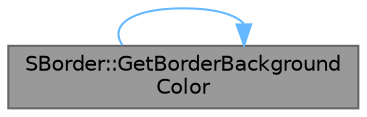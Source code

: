 digraph "SBorder::GetBorderBackgroundColor"
{
 // INTERACTIVE_SVG=YES
 // LATEX_PDF_SIZE
  bgcolor="transparent";
  edge [fontname=Helvetica,fontsize=10,labelfontname=Helvetica,labelfontsize=10];
  node [fontname=Helvetica,fontsize=10,shape=box,height=0.2,width=0.4];
  rankdir="LR";
  Node1 [id="Node000001",label="SBorder::GetBorderBackground\lColor",height=0.2,width=0.4,color="gray40", fillcolor="grey60", style="filled", fontcolor="black",tooltip="Gets the color and opacity of the background image of this border."];
  Node1 -> Node1 [id="edge1_Node000001_Node000001",color="steelblue1",style="solid",tooltip=" "];
}
